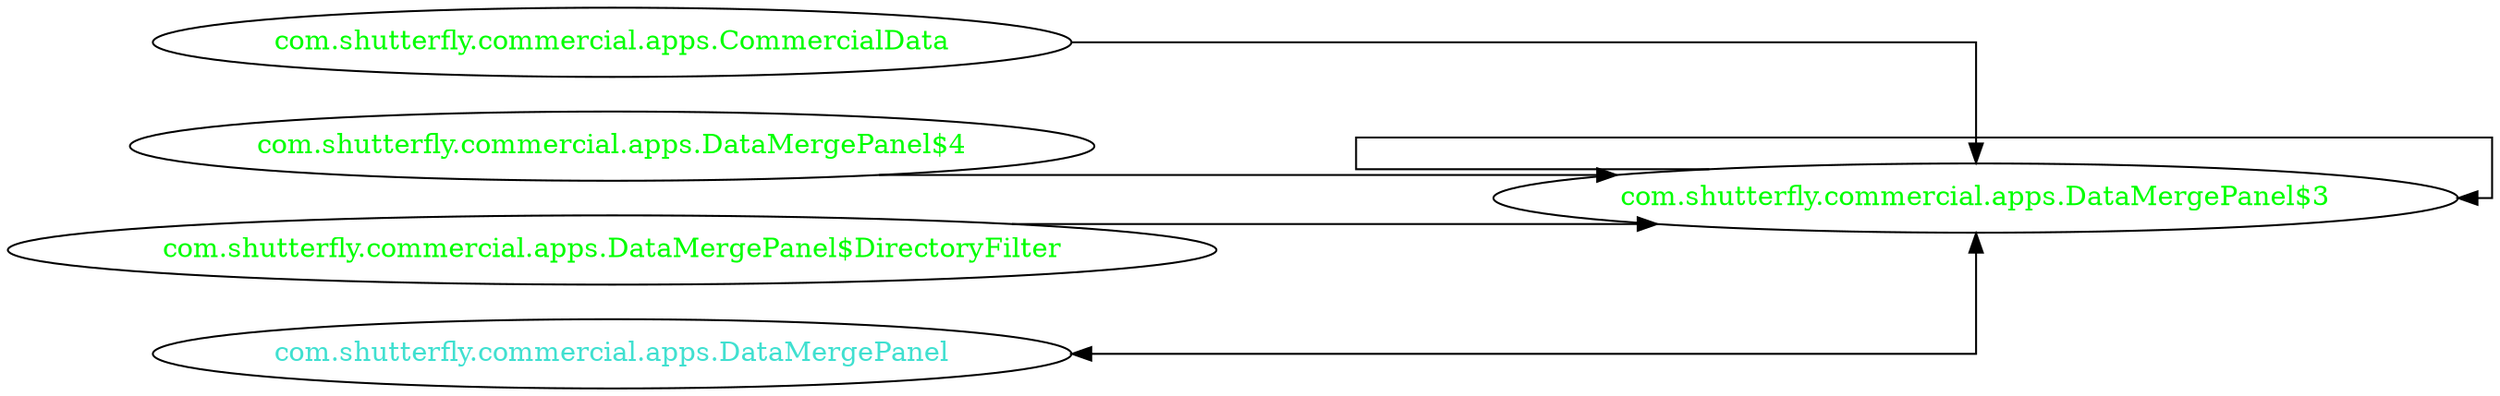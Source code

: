 digraph dependencyGraph {
 concentrate=true;
 ranksep="2.0";
 rankdir="LR"; 
 splines="ortho";
"com.shutterfly.commercial.apps.DataMergePanel$3" [fontcolor="red"];
"com.shutterfly.commercial.apps.CommercialData" [ fontcolor="green" ];
"com.shutterfly.commercial.apps.CommercialData"->"com.shutterfly.commercial.apps.DataMergePanel$3";
"com.shutterfly.commercial.apps.DataMergePanel$3" [ fontcolor="green" ];
"com.shutterfly.commercial.apps.DataMergePanel$3"->"com.shutterfly.commercial.apps.DataMergePanel$3";
"com.shutterfly.commercial.apps.DataMergePanel$4" [ fontcolor="green" ];
"com.shutterfly.commercial.apps.DataMergePanel$4"->"com.shutterfly.commercial.apps.DataMergePanel$3";
"com.shutterfly.commercial.apps.DataMergePanel$DirectoryFilter" [ fontcolor="green" ];
"com.shutterfly.commercial.apps.DataMergePanel$DirectoryFilter"->"com.shutterfly.commercial.apps.DataMergePanel$3";
"com.shutterfly.commercial.apps.DataMergePanel" [ fontcolor="turquoise" ];
"com.shutterfly.commercial.apps.DataMergePanel"->"com.shutterfly.commercial.apps.DataMergePanel$3" [dir=both];
}